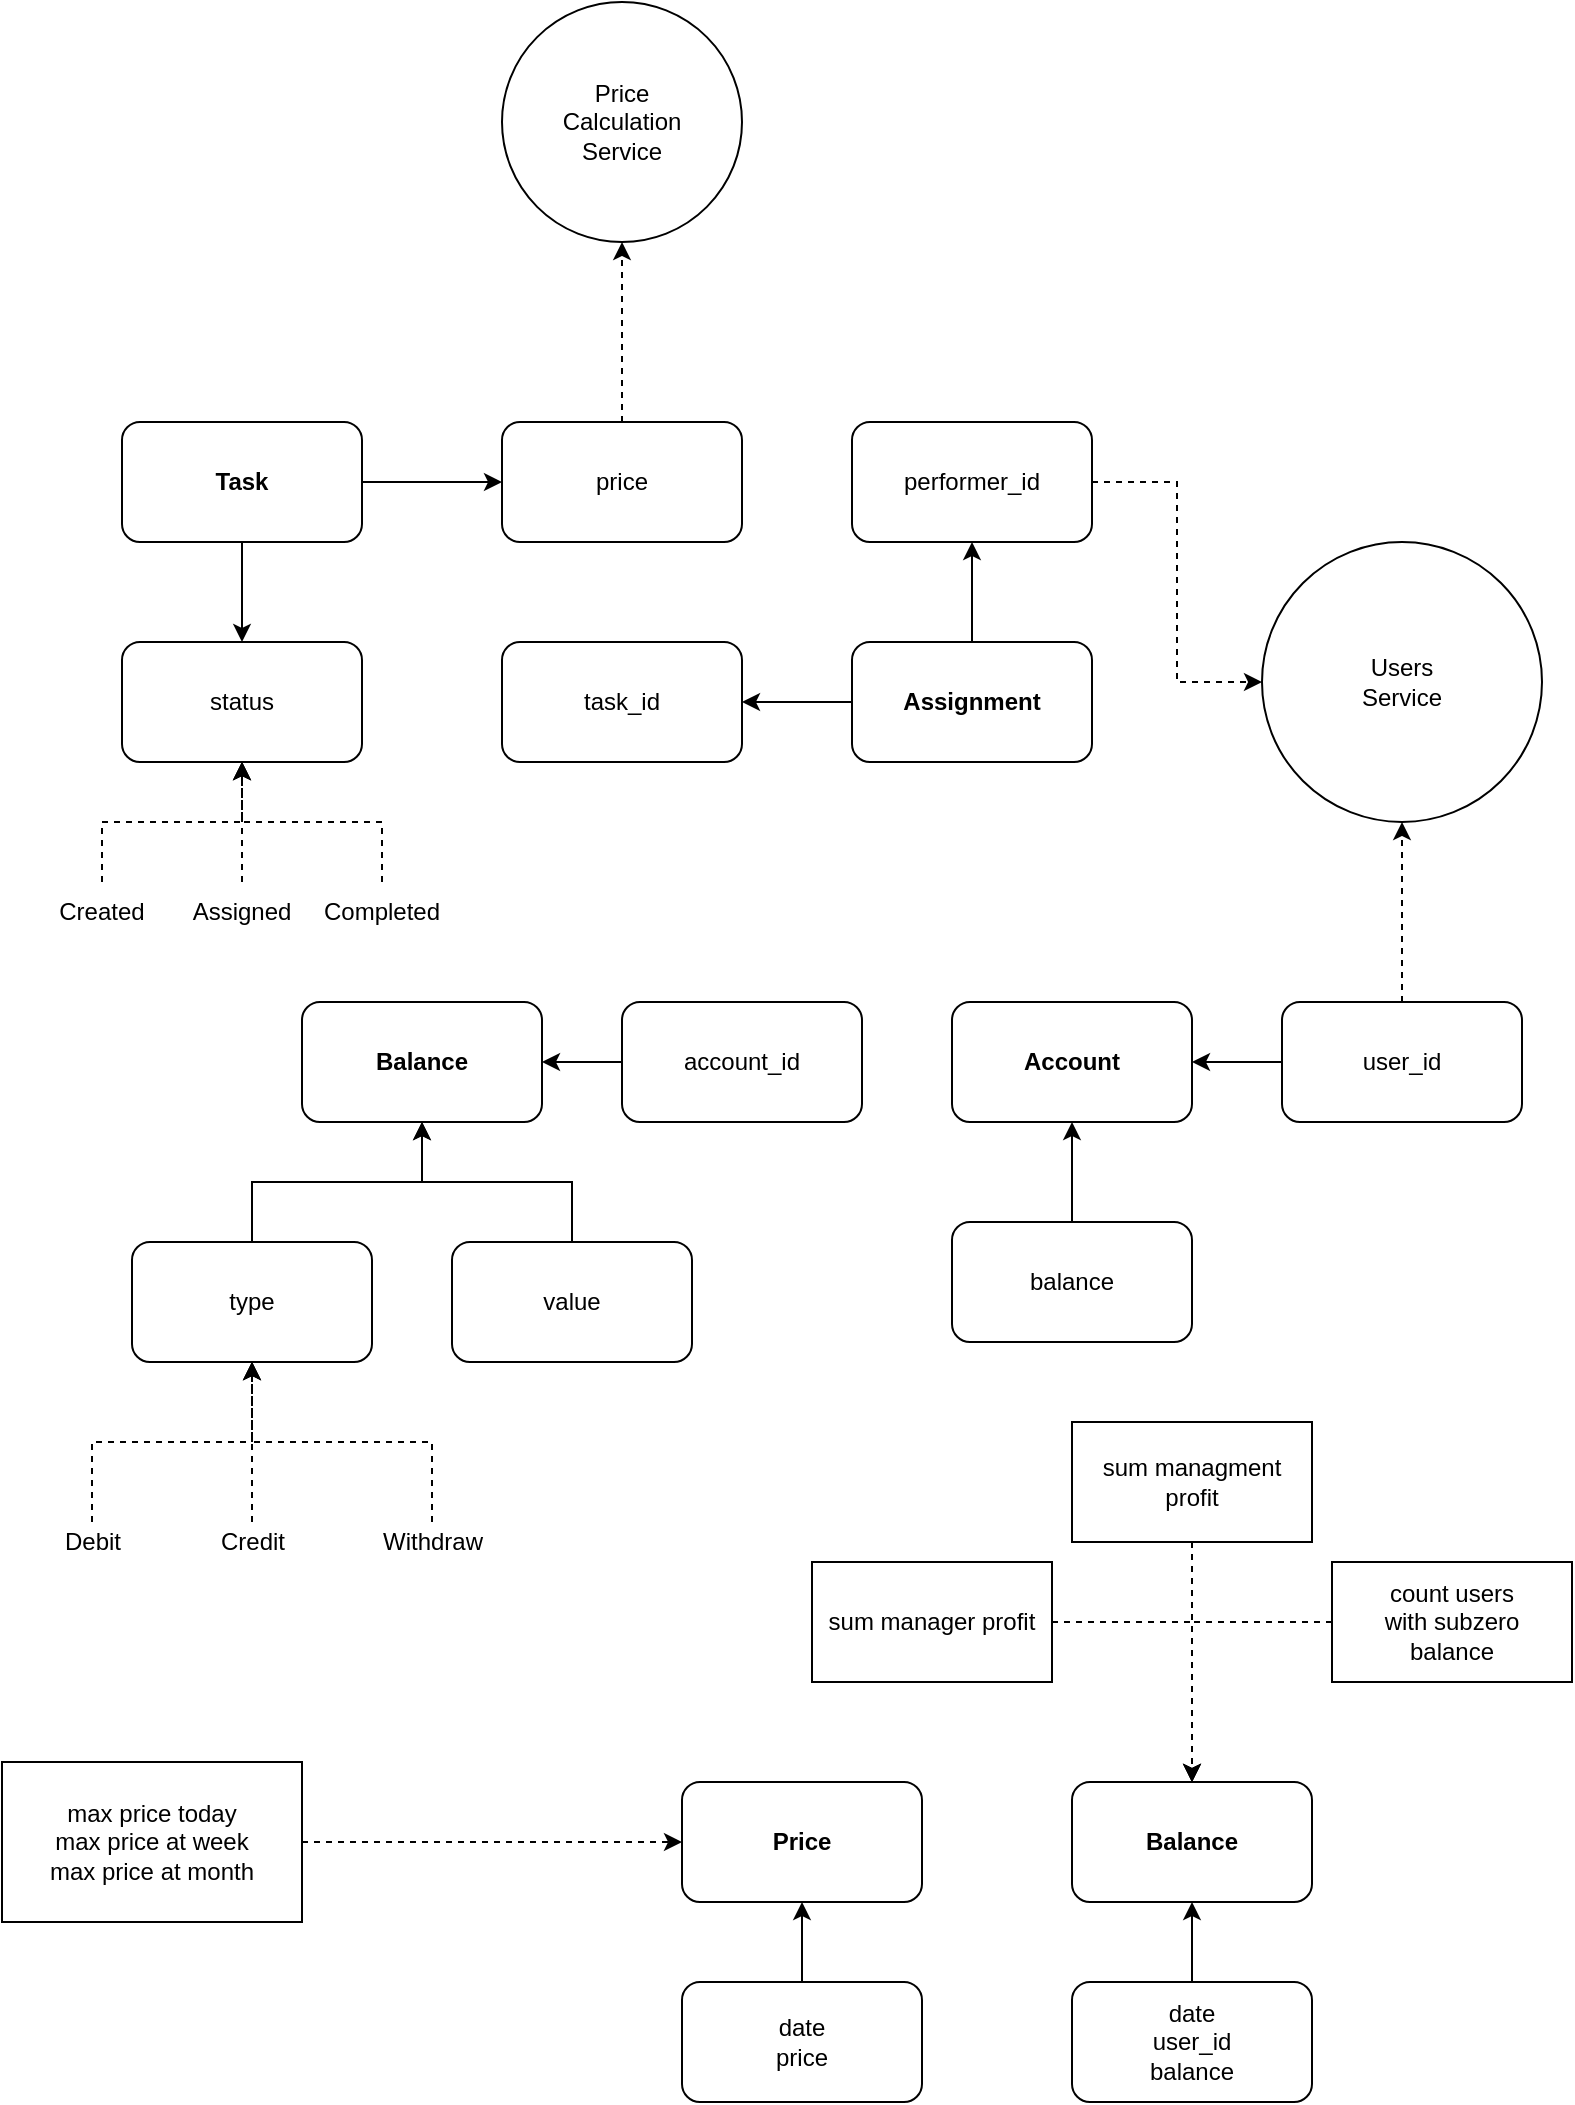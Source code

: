 <mxfile version="18.0.0" type="github">
  <diagram id="R2lEEEUBdFMjLlhIrx00" name="Page-1">
    <mxGraphModel dx="928" dy="1586" grid="1" gridSize="10" guides="1" tooltips="1" connect="1" arrows="1" fold="1" page="1" pageScale="1" pageWidth="850" pageHeight="1100" math="0" shadow="0" extFonts="Permanent Marker^https://fonts.googleapis.com/css?family=Permanent+Marker">
      <root>
        <mxCell id="0" />
        <mxCell id="1" parent="0" />
        <mxCell id="7aJthYfvoSi7rJQnL4Is-11" style="edgeStyle=orthogonalEdgeStyle;rounded=0;orthogonalLoop=1;jettySize=auto;html=1;" edge="1" parent="1" source="7aJthYfvoSi7rJQnL4Is-1" target="7aJthYfvoSi7rJQnL4Is-2">
          <mxGeometry relative="1" as="geometry" />
        </mxCell>
        <mxCell id="7aJthYfvoSi7rJQnL4Is-12" style="edgeStyle=orthogonalEdgeStyle;rounded=0;orthogonalLoop=1;jettySize=auto;html=1;" edge="1" parent="1" source="7aJthYfvoSi7rJQnL4Is-1" target="7aJthYfvoSi7rJQnL4Is-8">
          <mxGeometry relative="1" as="geometry" />
        </mxCell>
        <mxCell id="7aJthYfvoSi7rJQnL4Is-1" value="&lt;b&gt;Task&lt;/b&gt;" style="rounded=1;whiteSpace=wrap;html=1;" vertex="1" parent="1">
          <mxGeometry x="95" y="240" width="120" height="60" as="geometry" />
        </mxCell>
        <mxCell id="7aJthYfvoSi7rJQnL4Is-2" value="status" style="rounded=1;whiteSpace=wrap;html=1;" vertex="1" parent="1">
          <mxGeometry x="95" y="350" width="120" height="60" as="geometry" />
        </mxCell>
        <mxCell id="7aJthYfvoSi7rJQnL4Is-9" style="edgeStyle=orthogonalEdgeStyle;rounded=0;orthogonalLoop=1;jettySize=auto;html=1;entryX=0.5;entryY=1;entryDx=0;entryDy=0;" edge="1" parent="1" source="7aJthYfvoSi7rJQnL4Is-5" target="7aJthYfvoSi7rJQnL4Is-6">
          <mxGeometry relative="1" as="geometry" />
        </mxCell>
        <mxCell id="7aJthYfvoSi7rJQnL4Is-10" style="edgeStyle=orthogonalEdgeStyle;rounded=0;orthogonalLoop=1;jettySize=auto;html=1;" edge="1" parent="1" source="7aJthYfvoSi7rJQnL4Is-5" target="7aJthYfvoSi7rJQnL4Is-7">
          <mxGeometry relative="1" as="geometry" />
        </mxCell>
        <mxCell id="7aJthYfvoSi7rJQnL4Is-5" value="&lt;b&gt;Assignment&lt;/b&gt;" style="rounded=1;whiteSpace=wrap;html=1;" vertex="1" parent="1">
          <mxGeometry x="460" y="350" width="120" height="60" as="geometry" />
        </mxCell>
        <mxCell id="7aJthYfvoSi7rJQnL4Is-27" style="edgeStyle=orthogonalEdgeStyle;rounded=0;orthogonalLoop=1;jettySize=auto;html=1;dashed=1;" edge="1" parent="1" source="7aJthYfvoSi7rJQnL4Is-6" target="7aJthYfvoSi7rJQnL4Is-26">
          <mxGeometry relative="1" as="geometry" />
        </mxCell>
        <mxCell id="7aJthYfvoSi7rJQnL4Is-6" value="&lt;p&gt;&lt;/p&gt;&lt;p&gt;performer_id&lt;/p&gt;" style="rounded=1;whiteSpace=wrap;html=1;" vertex="1" parent="1">
          <mxGeometry x="460" y="240" width="120" height="60" as="geometry" />
        </mxCell>
        <mxCell id="7aJthYfvoSi7rJQnL4Is-7" value="task_id" style="rounded=1;whiteSpace=wrap;html=1;" vertex="1" parent="1">
          <mxGeometry x="285" y="350" width="120" height="60" as="geometry" />
        </mxCell>
        <mxCell id="7aJthYfvoSi7rJQnL4Is-15" style="edgeStyle=orthogonalEdgeStyle;rounded=0;orthogonalLoop=1;jettySize=auto;html=1;dashed=1;" edge="1" parent="1" source="7aJthYfvoSi7rJQnL4Is-8" target="7aJthYfvoSi7rJQnL4Is-13">
          <mxGeometry relative="1" as="geometry" />
        </mxCell>
        <mxCell id="7aJthYfvoSi7rJQnL4Is-8" value="price" style="rounded=1;whiteSpace=wrap;html=1;" vertex="1" parent="1">
          <mxGeometry x="285" y="240" width="120" height="60" as="geometry" />
        </mxCell>
        <mxCell id="7aJthYfvoSi7rJQnL4Is-13" value="&lt;div&gt;Price&lt;/div&gt;&lt;div&gt;Calculation&lt;/div&gt;&lt;div&gt;Service&lt;br&gt;&lt;/div&gt;" style="ellipse;whiteSpace=wrap;html=1;aspect=fixed;" vertex="1" parent="1">
          <mxGeometry x="285" y="30" width="120" height="120" as="geometry" />
        </mxCell>
        <mxCell id="7aJthYfvoSi7rJQnL4Is-20" style="edgeStyle=orthogonalEdgeStyle;rounded=0;orthogonalLoop=1;jettySize=auto;html=1;entryX=0.5;entryY=1;entryDx=0;entryDy=0;dashed=1;" edge="1" parent="1" source="7aJthYfvoSi7rJQnL4Is-17" target="7aJthYfvoSi7rJQnL4Is-2">
          <mxGeometry relative="1" as="geometry" />
        </mxCell>
        <mxCell id="7aJthYfvoSi7rJQnL4Is-17" value="Created" style="text;html=1;strokeColor=none;fillColor=none;align=center;verticalAlign=middle;whiteSpace=wrap;rounded=0;" vertex="1" parent="1">
          <mxGeometry x="55" y="470" width="60" height="30" as="geometry" />
        </mxCell>
        <mxCell id="7aJthYfvoSi7rJQnL4Is-21" style="edgeStyle=orthogonalEdgeStyle;rounded=0;orthogonalLoop=1;jettySize=auto;html=1;dashed=1;" edge="1" parent="1" source="7aJthYfvoSi7rJQnL4Is-18" target="7aJthYfvoSi7rJQnL4Is-2">
          <mxGeometry relative="1" as="geometry" />
        </mxCell>
        <mxCell id="7aJthYfvoSi7rJQnL4Is-18" value="Assigned" style="text;html=1;strokeColor=none;fillColor=none;align=center;verticalAlign=middle;whiteSpace=wrap;rounded=0;" vertex="1" parent="1">
          <mxGeometry x="125" y="470" width="60" height="30" as="geometry" />
        </mxCell>
        <mxCell id="7aJthYfvoSi7rJQnL4Is-22" style="edgeStyle=orthogonalEdgeStyle;rounded=0;orthogonalLoop=1;jettySize=auto;html=1;entryX=0.5;entryY=1;entryDx=0;entryDy=0;dashed=1;" edge="1" parent="1" source="7aJthYfvoSi7rJQnL4Is-19" target="7aJthYfvoSi7rJQnL4Is-2">
          <mxGeometry relative="1" as="geometry" />
        </mxCell>
        <mxCell id="7aJthYfvoSi7rJQnL4Is-19" value="Completed" style="text;html=1;strokeColor=none;fillColor=none;align=center;verticalAlign=middle;whiteSpace=wrap;rounded=0;" vertex="1" parent="1">
          <mxGeometry x="195" y="470" width="60" height="30" as="geometry" />
        </mxCell>
        <mxCell id="7aJthYfvoSi7rJQnL4Is-26" value="&lt;div&gt;Users&lt;/div&gt;&lt;div&gt;Service&lt;br&gt;&lt;/div&gt;" style="ellipse;whiteSpace=wrap;html=1;aspect=fixed;" vertex="1" parent="1">
          <mxGeometry x="665" y="300" width="140" height="140" as="geometry" />
        </mxCell>
        <mxCell id="7aJthYfvoSi7rJQnL4Is-37" value="" style="edgeStyle=orthogonalEdgeStyle;rounded=0;orthogonalLoop=1;jettySize=auto;html=1;" edge="1" parent="1" source="7aJthYfvoSi7rJQnL4Is-28" target="7aJthYfvoSi7rJQnL4Is-30">
          <mxGeometry relative="1" as="geometry" />
        </mxCell>
        <mxCell id="7aJthYfvoSi7rJQnL4Is-28" value="account_id" style="rounded=1;whiteSpace=wrap;html=1;" vertex="1" parent="1">
          <mxGeometry x="345" y="530" width="120" height="60" as="geometry" />
        </mxCell>
        <mxCell id="7aJthYfvoSi7rJQnL4Is-30" value="Balance" style="rounded=1;whiteSpace=wrap;html=1;fontStyle=1" vertex="1" parent="1">
          <mxGeometry x="185" y="530" width="120" height="60" as="geometry" />
        </mxCell>
        <mxCell id="7aJthYfvoSi7rJQnL4Is-38" value="" style="edgeStyle=orthogonalEdgeStyle;rounded=0;orthogonalLoop=1;jettySize=auto;html=1;" edge="1" parent="1" source="7aJthYfvoSi7rJQnL4Is-35" target="7aJthYfvoSi7rJQnL4Is-30">
          <mxGeometry relative="1" as="geometry" />
        </mxCell>
        <mxCell id="7aJthYfvoSi7rJQnL4Is-35" value="type" style="rounded=1;whiteSpace=wrap;html=1;" vertex="1" parent="1">
          <mxGeometry x="100" y="650" width="120" height="60" as="geometry" />
        </mxCell>
        <mxCell id="7aJthYfvoSi7rJQnL4Is-39" style="edgeStyle=orthogonalEdgeStyle;rounded=0;orthogonalLoop=1;jettySize=auto;html=1;" edge="1" parent="1" source="7aJthYfvoSi7rJQnL4Is-36" target="7aJthYfvoSi7rJQnL4Is-30">
          <mxGeometry relative="1" as="geometry" />
        </mxCell>
        <mxCell id="7aJthYfvoSi7rJQnL4Is-36" value="value" style="rounded=1;whiteSpace=wrap;html=1;" vertex="1" parent="1">
          <mxGeometry x="260" y="650" width="120" height="60" as="geometry" />
        </mxCell>
        <mxCell id="7aJthYfvoSi7rJQnL4Is-44" style="edgeStyle=orthogonalEdgeStyle;rounded=0;orthogonalLoop=1;jettySize=auto;html=1;entryX=0.5;entryY=1;entryDx=0;entryDy=0;dashed=1;" edge="1" parent="1" source="7aJthYfvoSi7rJQnL4Is-41" target="7aJthYfvoSi7rJQnL4Is-35">
          <mxGeometry relative="1" as="geometry" />
        </mxCell>
        <mxCell id="7aJthYfvoSi7rJQnL4Is-41" value="Debit" style="text;html=1;align=center;verticalAlign=middle;resizable=0;points=[];autosize=1;strokeColor=none;fillColor=none;" vertex="1" parent="1">
          <mxGeometry x="55" y="790" width="50" height="20" as="geometry" />
        </mxCell>
        <mxCell id="7aJthYfvoSi7rJQnL4Is-45" style="edgeStyle=orthogonalEdgeStyle;rounded=0;orthogonalLoop=1;jettySize=auto;html=1;dashed=1;" edge="1" parent="1" source="7aJthYfvoSi7rJQnL4Is-42" target="7aJthYfvoSi7rJQnL4Is-35">
          <mxGeometry relative="1" as="geometry" />
        </mxCell>
        <mxCell id="7aJthYfvoSi7rJQnL4Is-42" value="Credit" style="text;html=1;align=center;verticalAlign=middle;resizable=0;points=[];autosize=1;strokeColor=none;fillColor=none;" vertex="1" parent="1">
          <mxGeometry x="135" y="790" width="50" height="20" as="geometry" />
        </mxCell>
        <mxCell id="7aJthYfvoSi7rJQnL4Is-46" style="edgeStyle=orthogonalEdgeStyle;rounded=0;orthogonalLoop=1;jettySize=auto;html=1;dashed=1;" edge="1" parent="1" source="7aJthYfvoSi7rJQnL4Is-43" target="7aJthYfvoSi7rJQnL4Is-35">
          <mxGeometry relative="1" as="geometry" />
        </mxCell>
        <mxCell id="7aJthYfvoSi7rJQnL4Is-43" value="Withdraw" style="text;html=1;align=center;verticalAlign=middle;resizable=0;points=[];autosize=1;strokeColor=none;fillColor=none;" vertex="1" parent="1">
          <mxGeometry x="215" y="790" width="70" height="20" as="geometry" />
        </mxCell>
        <mxCell id="7aJthYfvoSi7rJQnL4Is-47" value="&lt;b&gt;Account&lt;/b&gt;" style="rounded=1;whiteSpace=wrap;html=1;" vertex="1" parent="1">
          <mxGeometry x="510" y="530" width="120" height="60" as="geometry" />
        </mxCell>
        <mxCell id="7aJthYfvoSi7rJQnL4Is-52" value="" style="edgeStyle=orthogonalEdgeStyle;rounded=0;orthogonalLoop=1;jettySize=auto;html=1;" edge="1" parent="1" source="7aJthYfvoSi7rJQnL4Is-48" target="7aJthYfvoSi7rJQnL4Is-47">
          <mxGeometry relative="1" as="geometry" />
        </mxCell>
        <mxCell id="7aJthYfvoSi7rJQnL4Is-54" style="edgeStyle=orthogonalEdgeStyle;rounded=0;orthogonalLoop=1;jettySize=auto;html=1;dashed=1;" edge="1" parent="1" source="7aJthYfvoSi7rJQnL4Is-48" target="7aJthYfvoSi7rJQnL4Is-26">
          <mxGeometry relative="1" as="geometry" />
        </mxCell>
        <mxCell id="7aJthYfvoSi7rJQnL4Is-48" value="user_id" style="rounded=1;whiteSpace=wrap;html=1;" vertex="1" parent="1">
          <mxGeometry x="675" y="530" width="120" height="60" as="geometry" />
        </mxCell>
        <mxCell id="7aJthYfvoSi7rJQnL4Is-51" value="" style="edgeStyle=orthogonalEdgeStyle;rounded=0;orthogonalLoop=1;jettySize=auto;html=1;" edge="1" parent="1" source="7aJthYfvoSi7rJQnL4Is-49" target="7aJthYfvoSi7rJQnL4Is-47">
          <mxGeometry relative="1" as="geometry" />
        </mxCell>
        <mxCell id="7aJthYfvoSi7rJQnL4Is-49" value="balance" style="whiteSpace=wrap;html=1;rounded=1;" vertex="1" parent="1">
          <mxGeometry x="510" y="640" width="120" height="60" as="geometry" />
        </mxCell>
        <mxCell id="7aJthYfvoSi7rJQnL4Is-66" style="edgeStyle=orthogonalEdgeStyle;rounded=0;orthogonalLoop=1;jettySize=auto;html=1;" edge="1" parent="1" source="7aJthYfvoSi7rJQnL4Is-57" target="7aJthYfvoSi7rJQnL4Is-64">
          <mxGeometry relative="1" as="geometry" />
        </mxCell>
        <mxCell id="7aJthYfvoSi7rJQnL4Is-57" value="date&lt;br&gt;&lt;div&gt;price&lt;/div&gt;" style="rounded=1;whiteSpace=wrap;html=1;" vertex="1" parent="1">
          <mxGeometry x="375" y="1020" width="120" height="60" as="geometry" />
        </mxCell>
        <mxCell id="7aJthYfvoSi7rJQnL4Is-67" style="edgeStyle=orthogonalEdgeStyle;rounded=0;orthogonalLoop=1;jettySize=auto;html=1;" edge="1" parent="1" source="7aJthYfvoSi7rJQnL4Is-59" target="7aJthYfvoSi7rJQnL4Is-65">
          <mxGeometry relative="1" as="geometry" />
        </mxCell>
        <mxCell id="7aJthYfvoSi7rJQnL4Is-59" value="&lt;div&gt;date&lt;br&gt;&lt;/div&gt;&lt;div&gt;user_id&lt;/div&gt;&lt;div&gt;balance&lt;br&gt;&lt;/div&gt;" style="rounded=1;whiteSpace=wrap;html=1;" vertex="1" parent="1">
          <mxGeometry x="570" y="1020" width="120" height="60" as="geometry" />
        </mxCell>
        <mxCell id="7aJthYfvoSi7rJQnL4Is-77" style="edgeStyle=orthogonalEdgeStyle;rounded=0;orthogonalLoop=1;jettySize=auto;html=1;dashed=1;" edge="1" parent="1" source="7aJthYfvoSi7rJQnL4Is-60" target="7aJthYfvoSi7rJQnL4Is-65">
          <mxGeometry relative="1" as="geometry" />
        </mxCell>
        <mxCell id="7aJthYfvoSi7rJQnL4Is-60" value="&lt;div&gt;count users&lt;/div&gt;&lt;div&gt;with subzero&lt;/div&gt;&lt;div&gt;balance&lt;br&gt;&lt;/div&gt;" style="whiteSpace=wrap;html=1;" vertex="1" parent="1">
          <mxGeometry x="700" y="810" width="120" height="60" as="geometry" />
        </mxCell>
        <mxCell id="7aJthYfvoSi7rJQnL4Is-75" style="edgeStyle=orthogonalEdgeStyle;rounded=0;orthogonalLoop=1;jettySize=auto;html=1;dashed=1;" edge="1" parent="1" source="7aJthYfvoSi7rJQnL4Is-61" target="7aJthYfvoSi7rJQnL4Is-65">
          <mxGeometry relative="1" as="geometry" />
        </mxCell>
        <mxCell id="7aJthYfvoSi7rJQnL4Is-61" value="sum manager profit" style="whiteSpace=wrap;html=1;" vertex="1" parent="1">
          <mxGeometry x="440" y="810" width="120" height="60" as="geometry" />
        </mxCell>
        <mxCell id="7aJthYfvoSi7rJQnL4Is-76" style="edgeStyle=orthogonalEdgeStyle;rounded=0;orthogonalLoop=1;jettySize=auto;html=1;dashed=1;" edge="1" parent="1" source="7aJthYfvoSi7rJQnL4Is-62" target="7aJthYfvoSi7rJQnL4Is-65">
          <mxGeometry relative="1" as="geometry" />
        </mxCell>
        <mxCell id="7aJthYfvoSi7rJQnL4Is-62" value="sum managment profit" style="whiteSpace=wrap;html=1;" vertex="1" parent="1">
          <mxGeometry x="570" y="740" width="120" height="60" as="geometry" />
        </mxCell>
        <mxCell id="7aJthYfvoSi7rJQnL4Is-68" style="edgeStyle=orthogonalEdgeStyle;rounded=0;orthogonalLoop=1;jettySize=auto;html=1;dashed=1;" edge="1" parent="1" source="7aJthYfvoSi7rJQnL4Is-63" target="7aJthYfvoSi7rJQnL4Is-64">
          <mxGeometry relative="1" as="geometry" />
        </mxCell>
        <mxCell id="7aJthYfvoSi7rJQnL4Is-63" value="&lt;div&gt;max price today&lt;/div&gt;&lt;div&gt;max price at week&lt;/div&gt;&lt;div&gt;max price at month&lt;br&gt;&lt;/div&gt;" style="whiteSpace=wrap;html=1;" vertex="1" parent="1">
          <mxGeometry x="35" y="910" width="150" height="80" as="geometry" />
        </mxCell>
        <mxCell id="7aJthYfvoSi7rJQnL4Is-64" value="Price" style="rounded=1;whiteSpace=wrap;html=1;fontStyle=1" vertex="1" parent="1">
          <mxGeometry x="375" y="920" width="120" height="60" as="geometry" />
        </mxCell>
        <mxCell id="7aJthYfvoSi7rJQnL4Is-65" value="Balance" style="rounded=1;whiteSpace=wrap;html=1;fontStyle=1" vertex="1" parent="1">
          <mxGeometry x="570" y="920" width="120" height="60" as="geometry" />
        </mxCell>
      </root>
    </mxGraphModel>
  </diagram>
</mxfile>
